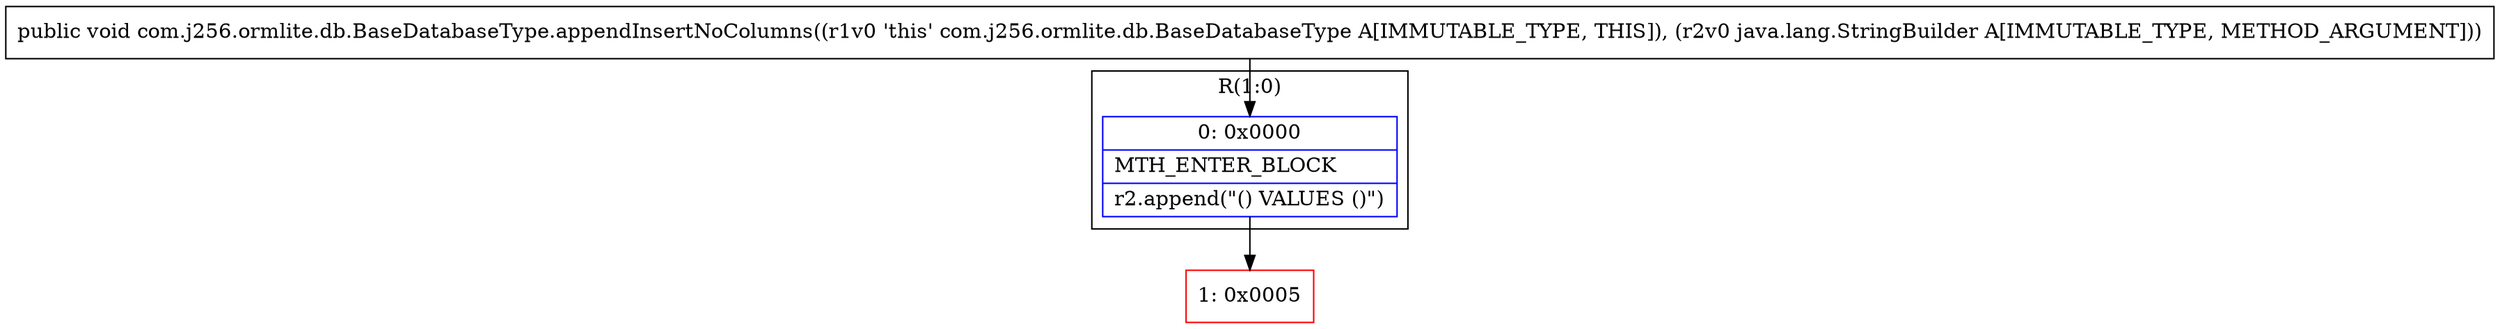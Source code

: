 digraph "CFG forcom.j256.ormlite.db.BaseDatabaseType.appendInsertNoColumns(Ljava\/lang\/StringBuilder;)V" {
subgraph cluster_Region_948782407 {
label = "R(1:0)";
node [shape=record,color=blue];
Node_0 [shape=record,label="{0\:\ 0x0000|MTH_ENTER_BLOCK\l|r2.append(\"() VALUES ()\")\l}"];
}
Node_1 [shape=record,color=red,label="{1\:\ 0x0005}"];
MethodNode[shape=record,label="{public void com.j256.ormlite.db.BaseDatabaseType.appendInsertNoColumns((r1v0 'this' com.j256.ormlite.db.BaseDatabaseType A[IMMUTABLE_TYPE, THIS]), (r2v0 java.lang.StringBuilder A[IMMUTABLE_TYPE, METHOD_ARGUMENT])) }"];
MethodNode -> Node_0;
Node_0 -> Node_1;
}

